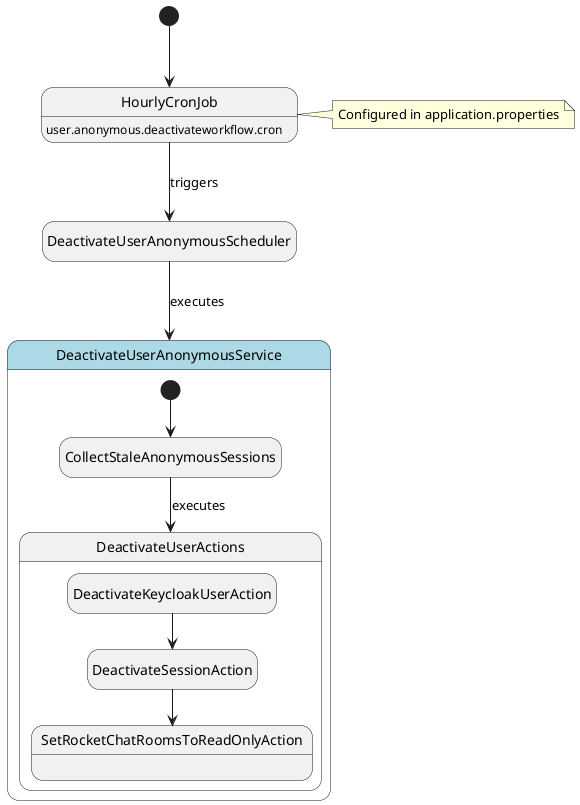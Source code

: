 https://plantuml.com/de/state-diagram

@startuml
hide empty description

[*] --> HourlyCronJob

HourlyCronJob : user.anonymous.deactivateworkflow.cron
HourlyCronJob --> DeactivateUserAnonymousScheduler : triggers

note right of HourlyCronJob : Configured in application.properties

DeactivateUserAnonymousScheduler --> DeactivateUserAnonymousService : executes

state DeactivateUserAnonymousService #lightblue {
  [*] --> CollectStaleAnonymousSessions
  CollectStaleAnonymousSessions --> DeactivateUserActions : executes

  state DeactivateUserActions {
    DeactivateKeycloakUserAction --> DeactivateSessionAction
    DeactivateSessionAction --> SetRocketChatRoomsToReadOnlyAction
    SetRocketChatRoomsToReadOnlyAction:
  }
}

@enduml

